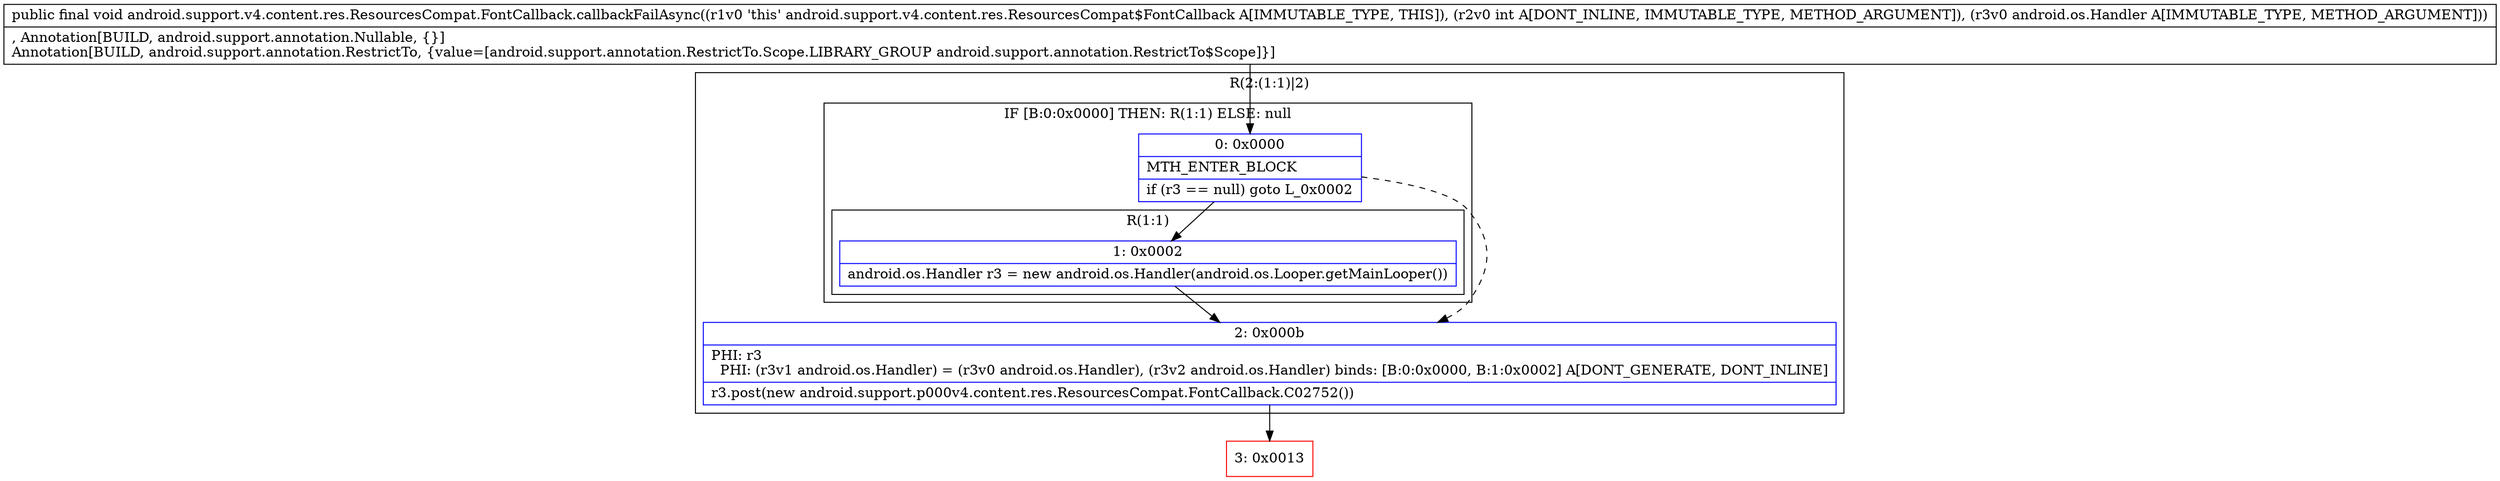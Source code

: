 digraph "CFG forandroid.support.v4.content.res.ResourcesCompat.FontCallback.callbackFailAsync(ILandroid\/os\/Handler;)V" {
subgraph cluster_Region_546159462 {
label = "R(2:(1:1)|2)";
node [shape=record,color=blue];
subgraph cluster_IfRegion_1563729074 {
label = "IF [B:0:0x0000] THEN: R(1:1) ELSE: null";
node [shape=record,color=blue];
Node_0 [shape=record,label="{0\:\ 0x0000|MTH_ENTER_BLOCK\l|if (r3 == null) goto L_0x0002\l}"];
subgraph cluster_Region_1267624741 {
label = "R(1:1)";
node [shape=record,color=blue];
Node_1 [shape=record,label="{1\:\ 0x0002|android.os.Handler r3 = new android.os.Handler(android.os.Looper.getMainLooper())\l}"];
}
}
Node_2 [shape=record,label="{2\:\ 0x000b|PHI: r3 \l  PHI: (r3v1 android.os.Handler) = (r3v0 android.os.Handler), (r3v2 android.os.Handler) binds: [B:0:0x0000, B:1:0x0002] A[DONT_GENERATE, DONT_INLINE]\l|r3.post(new android.support.p000v4.content.res.ResourcesCompat.FontCallback.C02752())\l}"];
}
Node_3 [shape=record,color=red,label="{3\:\ 0x0013}"];
MethodNode[shape=record,label="{public final void android.support.v4.content.res.ResourcesCompat.FontCallback.callbackFailAsync((r1v0 'this' android.support.v4.content.res.ResourcesCompat$FontCallback A[IMMUTABLE_TYPE, THIS]), (r2v0 int A[DONT_INLINE, IMMUTABLE_TYPE, METHOD_ARGUMENT]), (r3v0 android.os.Handler A[IMMUTABLE_TYPE, METHOD_ARGUMENT]))  | , Annotation[BUILD, android.support.annotation.Nullable, \{\}]\lAnnotation[BUILD, android.support.annotation.RestrictTo, \{value=[android.support.annotation.RestrictTo.Scope.LIBRARY_GROUP android.support.annotation.RestrictTo$Scope]\}]\l}"];
MethodNode -> Node_0;
Node_0 -> Node_1;
Node_0 -> Node_2[style=dashed];
Node_1 -> Node_2;
Node_2 -> Node_3;
}

